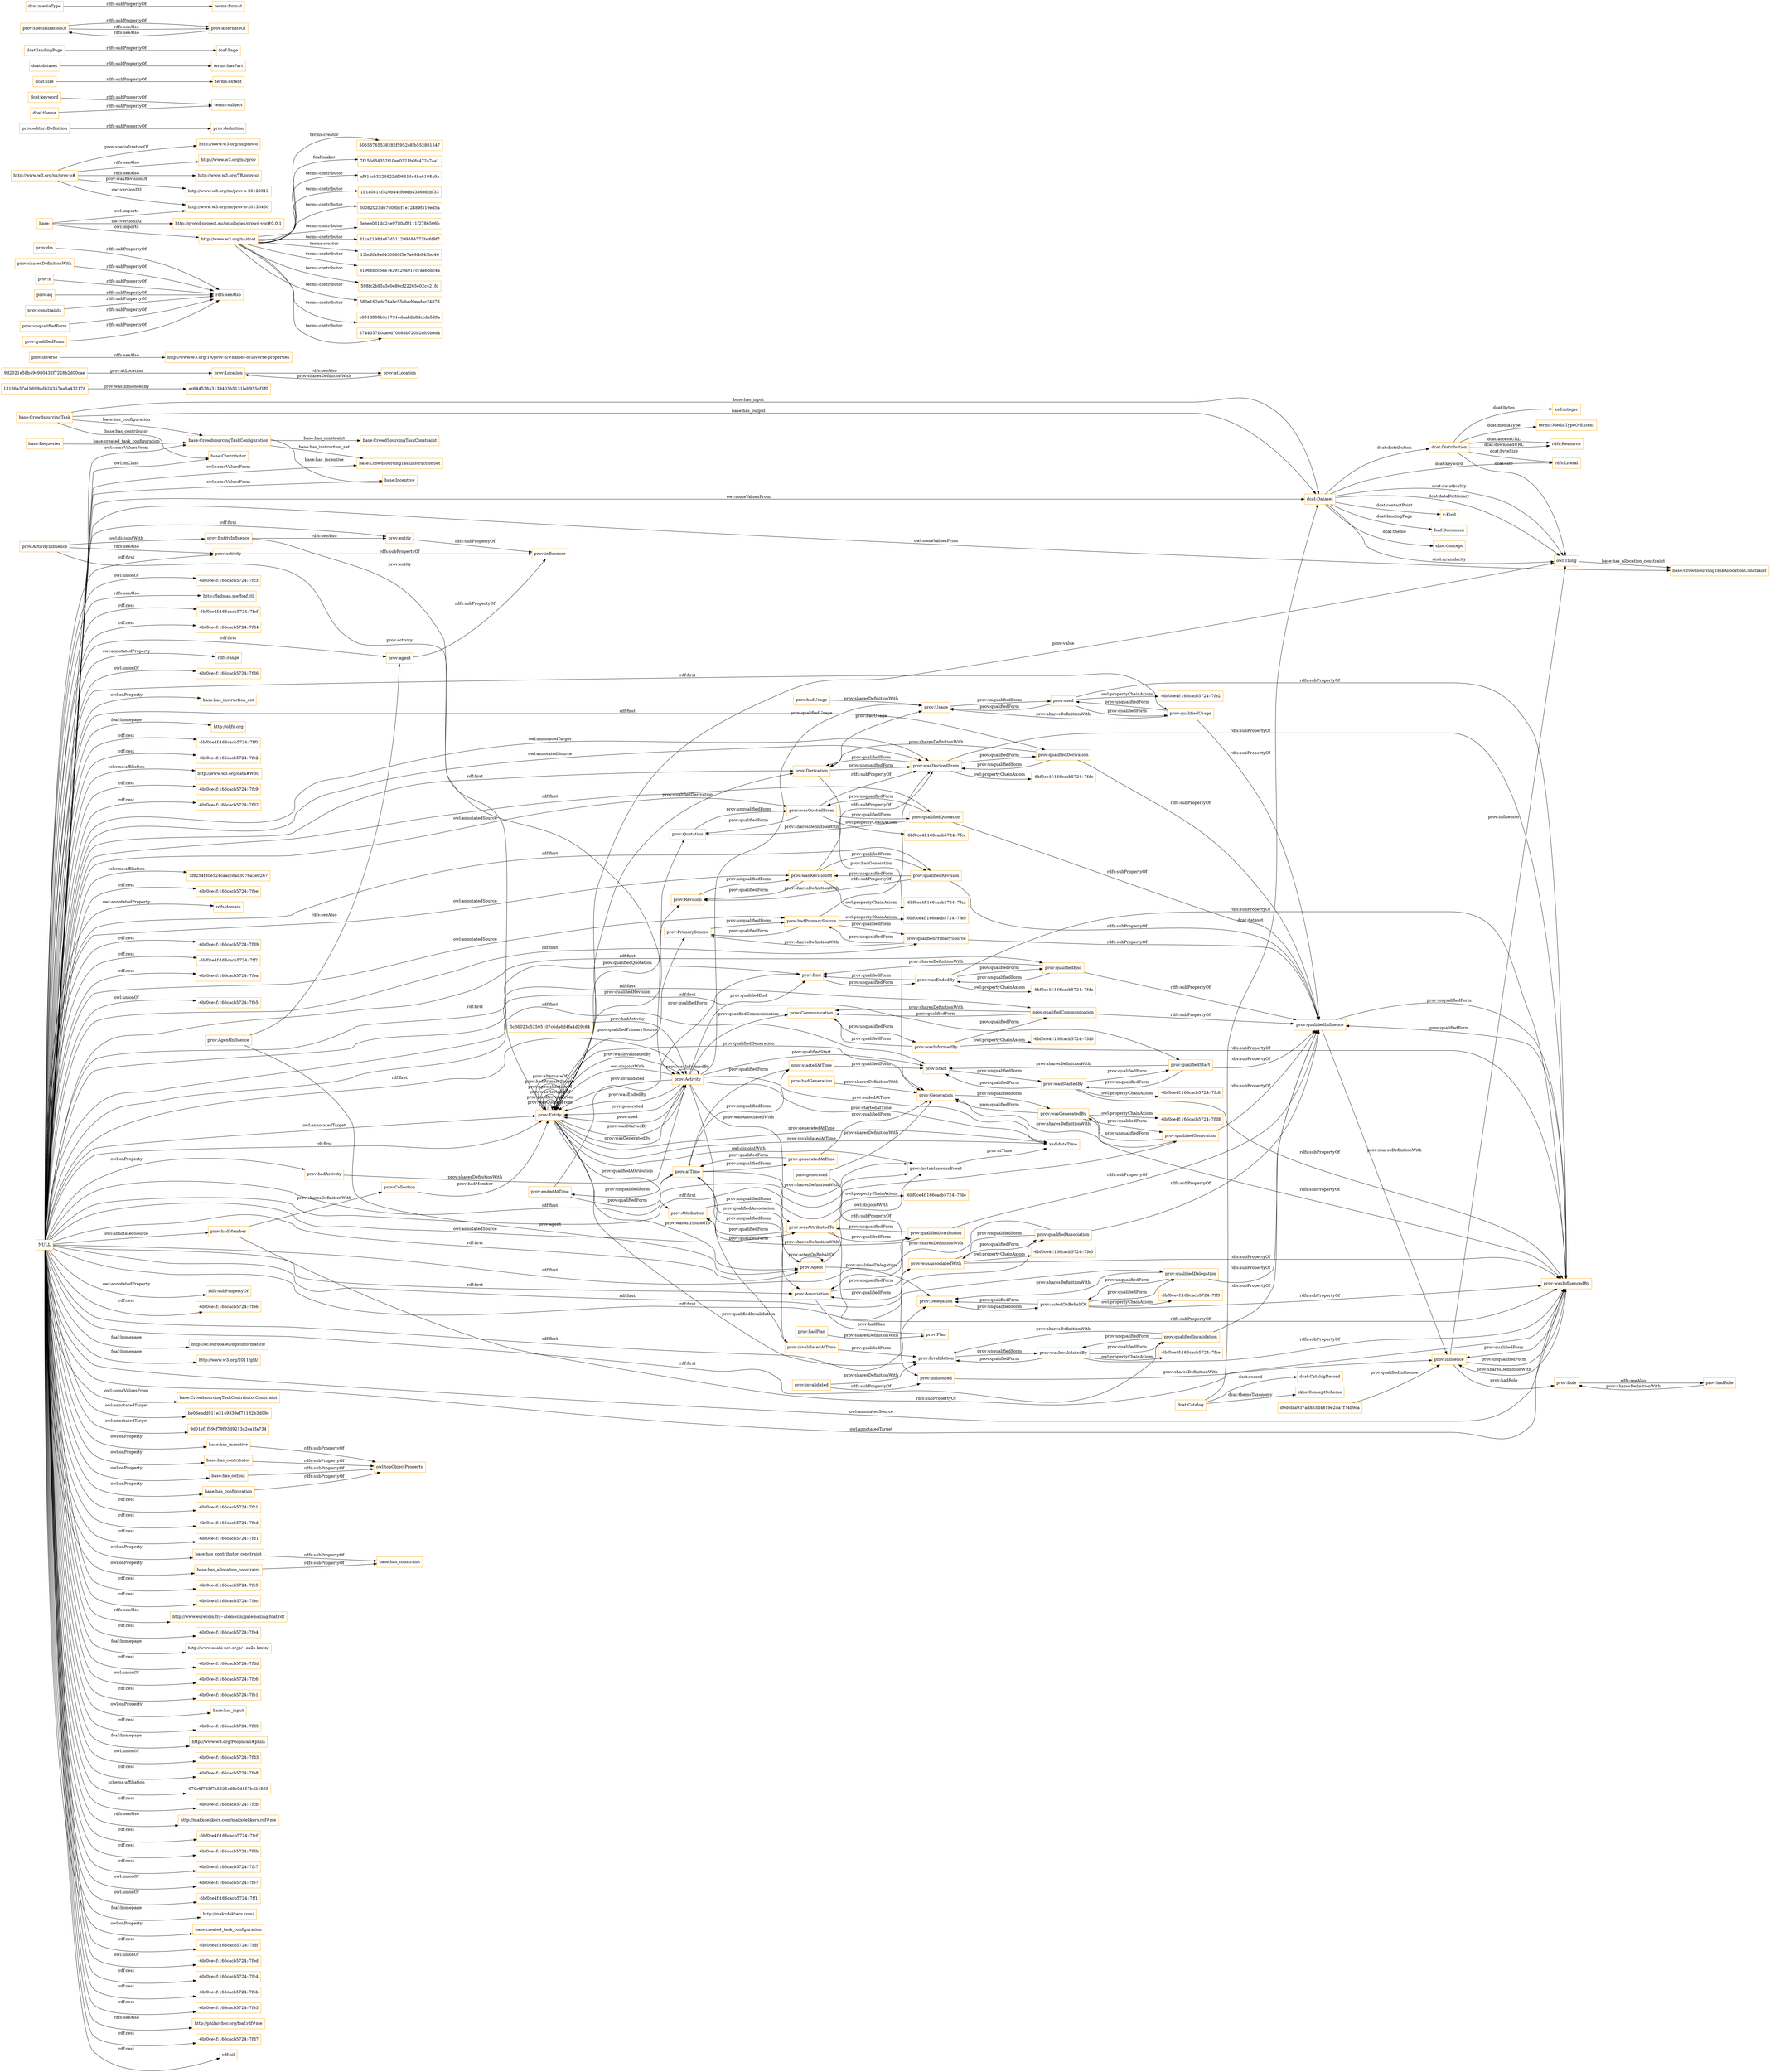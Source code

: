 digraph ar2dtool_diagram { 
rankdir=LR;
size="1501"
node [shape = rectangle, color="orange"]; "base:CrowdsourcingTaskInstructionSet" "prov:Agent" "base:Incentive" "base:CrowdsourcingTaskContributorConstraint" "base:Requester" "base:CrowdsourcingTask" "base:CrowdsourcingTaskAllocationConstraint" "base:CrowdsourcingTaskConfiguration" "base:Contributor" "base:CrowdSourcingTaskConstraint" "prov:Influence" "prov:End" "prov:Derivation" "prov:Role" "prov:Quotation" "d0d6faa937ad853d4819e2da7f74b9ca" "be06ebdd911e3149339ef71182b3d09c" "prov:Collection" "prov:InstantaneousEvent" "prov:Delegation" "prov:Invalidation" "9d01ef1f59cf79f93d9213a2ca1fa734" "prov:Usage" "prov:Attribution" "prov:PrimarySource" "owl:Thing" "prov:ActivityInfluence" "ac64453843139403b5131bdf955df1f0" "prov:Entity" "prov:Revision" "prov:Communication" "5c36023c52505107c6da6d4fa4d29c84" "prov:Association" "prov:Start" "9d2021e58b49c980432f7228b2d00cae" "131d6a37e1b699adb28357aa5a432178" "prov:Plan" "prov:EntityInfluence" "prov:Activity" "prov:Location" "prov:AgentInfluence" "prov:Generation" "dcat:Distribution" "dcat:Dataset" "dcat:CatalogRecord" "dcat:Catalog" ; /*classes style*/
	"prov:qualifiedQuotation" -> "prov:wasQuotedFrom" [ label = "prov:unqualifiedForm" ];
	"prov:qualifiedQuotation" -> "prov:Quotation" [ label = "prov:sharesDefinitionWith" ];
	"prov:qualifiedQuotation" -> "prov:qualifiedInfluence" [ label = "rdfs:subPropertyOf" ];
	"prov:inverse" -> "http://www.w3.org/TR/prov-o/#names-of-inverse-properties" [ label = "rdfs:seeAlso" ];
	"prov:atLocation" -> "prov:Location" [ label = "prov:sharesDefinitionWith" ];
	"prov:Invalidation" -> "prov:wasInvalidatedBy" [ label = "prov:unqualifiedForm" ];
	"prov:Quotation" -> "prov:wasQuotedFrom" [ label = "prov:unqualifiedForm" ];
	"prov:Location" -> "prov:atLocation" [ label = "rdfs:seeAlso" ];
	"prov:Communication" -> "prov:wasInformedBy" [ label = "prov:unqualifiedForm" ];
	"prov:dm" -> "rdfs:seeAlso" [ label = "rdfs:subPropertyOf" ];
	"base:has_configuration" -> "owl:topObjectProperty" [ label = "rdfs:subPropertyOf" ];
	"prov:ActivityInfluence" -> "prov:activity" [ label = "rdfs:seeAlso" ];
	"prov:ActivityInfluence" -> "prov:EntityInfluence" [ label = "owl:disjointWith" ];
	"prov:entity" -> "prov:influencer" [ label = "rdfs:subPropertyOf" ];
	"prov:qualifiedDelegation" -> "prov:Delegation" [ label = "prov:sharesDefinitionWith" ];
	"prov:qualifiedDelegation" -> "prov:actedOnBehalfOf" [ label = "prov:unqualifiedForm" ];
	"prov:qualifiedDelegation" -> "prov:qualifiedInfluence" [ label = "rdfs:subPropertyOf" ];
	"prov:used" -> "-6bf0ce4f:166cacb5724:-7fe2" [ label = "owl:propertyChainAxiom" ];
	"prov:used" -> "prov:wasInfluencedBy" [ label = "rdfs:subPropertyOf" ];
	"prov:used" -> "prov:Usage" [ label = "prov:qualifiedForm" ];
	"prov:used" -> "prov:qualifiedUsage" [ label = "prov:qualifiedForm" ];
	"prov:qualifiedStart" -> "prov:Start" [ label = "prov:sharesDefinitionWith" ];
	"prov:qualifiedStart" -> "prov:wasStartedBy" [ label = "prov:unqualifiedForm" ];
	"prov:qualifiedStart" -> "prov:qualifiedInfluence" [ label = "rdfs:subPropertyOf" ];
	"prov:qualifiedAssociation" -> "prov:Association" [ label = "prov:sharesDefinitionWith" ];
	"prov:qualifiedAssociation" -> "prov:wasAssociatedWith" [ label = "prov:unqualifiedForm" ];
	"prov:qualifiedAssociation" -> "prov:qualifiedInfluence" [ label = "rdfs:subPropertyOf" ];
	"prov:actedOnBehalfOf" -> "prov:qualifiedDelegation" [ label = "prov:qualifiedForm" ];
	"prov:actedOnBehalfOf" -> "prov:Delegation" [ label = "prov:qualifiedForm" ];
	"prov:actedOnBehalfOf" -> "prov:wasInfluencedBy" [ label = "rdfs:subPropertyOf" ];
	"prov:actedOnBehalfOf" -> "-6bf0ce4f:166cacb5724:-7ff3" [ label = "owl:propertyChainAxiom" ];
	"prov:qualifiedCommunication" -> "prov:Communication" [ label = "prov:sharesDefinitionWith" ];
	"prov:qualifiedCommunication" -> "prov:Communication" [ label = "prov:qualifiedForm" ];
	"prov:qualifiedCommunication" -> "prov:qualifiedInfluence" [ label = "rdfs:subPropertyOf" ];
	"prov:wasRevisionOf" -> "prov:Revision" [ label = "prov:qualifiedForm" ];
	"prov:wasRevisionOf" -> "prov:qualifiedRevision" [ label = "prov:qualifiedForm" ];
	"prov:wasRevisionOf" -> "prov:wasDerivedFrom" [ label = "rdfs:subPropertyOf" ];
	"prov:wasRevisionOf" -> "-6bf0ce4f:166cacb5724:-7fca" [ label = "owl:propertyChainAxiom" ];
	"base:has_incentive" -> "owl:topObjectProperty" [ label = "rdfs:subPropertyOf" ];
	"base:" -> "http://www.w3.org/ns/prov-o-20130430" [ label = "owl:imports" ];
	"base:" -> "http://www.w3.org/ns/dcat" [ label = "owl:imports" ];
	"base:" -> "http://qrowd-project.eu/ontologies/crowd-voc#0.0.1" [ label = "owl:versionIRI" ];
	"prov:editorsDefinition" -> "prov:definition" [ label = "rdfs:subPropertyOf" ];
	"prov:wasDerivedFrom" -> "prov:Derivation" [ label = "prov:qualifiedForm" ];
	"prov:wasDerivedFrom" -> "prov:qualifiedDerivation" [ label = "prov:qualifiedForm" ];
	"prov:wasDerivedFrom" -> "-6bf0ce4f:166cacb5724:-7fdc" [ label = "owl:propertyChainAxiom" ];
	"prov:wasDerivedFrom" -> "prov:wasInfluencedBy" [ label = "rdfs:subPropertyOf" ];
	"prov:wasEndedBy" -> "prov:qualifiedEnd" [ label = "prov:qualifiedForm" ];
	"prov:wasEndedBy" -> "prov:End" [ label = "prov:qualifiedForm" ];
	"prov:wasEndedBy" -> "prov:wasInfluencedBy" [ label = "rdfs:subPropertyOf" ];
	"prov:wasEndedBy" -> "-6bf0ce4f:166cacb5724:-7fda" [ label = "owl:propertyChainAxiom" ];
	"prov:PrimarySource" -> "prov:hadPrimarySource" [ label = "prov:unqualifiedForm" ];
	"prov:wasAttributedTo" -> "prov:Attribution" [ label = "prov:qualifiedForm" ];
	"prov:wasAttributedTo" -> "prov:wasInfluencedBy" [ label = "rdfs:subPropertyOf" ];
	"prov:wasAttributedTo" -> "prov:qualifiedAttribution" [ label = "prov:qualifiedForm" ];
	"prov:wasAttributedTo" -> "-6bf0ce4f:166cacb5724:-7fde" [ label = "owl:propertyChainAxiom" ];
	"prov:Role" -> "prov:hadRole" [ label = "rdfs:seeAlso" ];
	"dcat:keyword" -> "terms:subject" [ label = "rdfs:subPropertyOf" ];
	"prov:Attribution" -> "prov:wasAttributedTo" [ label = "prov:unqualifiedForm" ];
	"prov:hadPrimarySource" -> "-6bf0ce4f:166cacb5724:-7fe9" [ label = "owl:propertyChainAxiom" ];
	"prov:hadPrimarySource" -> "prov:PrimarySource" [ label = "prov:qualifiedForm" ];
	"prov:hadPrimarySource" -> "prov:qualifiedPrimarySource" [ label = "prov:qualifiedForm" ];
	"prov:hadPrimarySource" -> "prov:wasDerivedFrom" [ label = "rdfs:subPropertyOf" ];
	"prov:qualifiedPrimarySource" -> "prov:qualifiedInfluence" [ label = "rdfs:subPropertyOf" ];
	"prov:qualifiedPrimarySource" -> "prov:PrimarySource" [ label = "prov:sharesDefinitionWith" ];
	"prov:qualifiedPrimarySource" -> "prov:hadPrimarySource" [ label = "prov:unqualifiedForm" ];
	"prov:invalidated" -> "prov:influenced" [ label = "rdfs:subPropertyOf" ];
	"prov:invalidated" -> "prov:Invalidation" [ label = "prov:sharesDefinitionWith" ];
	"prov:generated" -> "prov:Generation" [ label = "prov:sharesDefinitionWith" ];
	"prov:generated" -> "prov:influenced" [ label = "rdfs:subPropertyOf" ];
	"prov:Delegation" -> "prov:actedOnBehalfOf" [ label = "prov:unqualifiedForm" ];
	"prov:Derivation" -> "prov:wasDerivedFrom" [ label = "prov:unqualifiedForm" ];
	"prov:Association" -> "prov:wasAssociatedWith" [ label = "prov:unqualifiedForm" ];
	"prov:qualifiedDerivation" -> "prov:wasDerivedFrom" [ label = "prov:unqualifiedForm" ];
	"prov:qualifiedDerivation" -> "prov:qualifiedInfluence" [ label = "rdfs:subPropertyOf" ];
	"prov:qualifiedDerivation" -> "prov:Derivation" [ label = "prov:sharesDefinitionWith" ];
	"prov:End" -> "prov:wasEndedBy" [ label = "prov:unqualifiedForm" ];
	"prov:wasInfluencedBy" -> "prov:Influence" [ label = "prov:sharesDefinitionWith" ];
	"prov:wasInfluencedBy" -> "prov:Influence" [ label = "prov:qualifiedForm" ];
	"prov:wasInfluencedBy" -> "prov:qualifiedInfluence" [ label = "prov:qualifiedForm" ];
	"prov:hadPlan" -> "prov:Plan" [ label = "prov:sharesDefinitionWith" ];
	"prov:Usage" -> "prov:used" [ label = "prov:unqualifiedForm" ];
	"prov:hadUsage" -> "prov:Usage" [ label = "prov:sharesDefinitionWith" ];
	"prov:hadMember" -> "prov:Collection" [ label = "prov:sharesDefinitionWith" ];
	"prov:hadMember" -> "prov:wasInfluencedBy" [ label = "rdfs:subPropertyOf" ];
	"prov:Agent" -> "prov:InstantaneousEvent" [ label = "owl:disjointWith" ];
	"dcat:size" -> "terms:extent" [ label = "rdfs:subPropertyOf" ];
	"prov:agent" -> "prov:influencer" [ label = "rdfs:subPropertyOf" ];
	"prov:hadGeneration" -> "prov:Generation" [ label = "prov:sharesDefinitionWith" ];
	"dcat:dataset" -> "terms:hasPart" [ label = "rdfs:subPropertyOf" ];
	"dcat:landingPage" -> "foaf:Page" [ label = "rdfs:subPropertyOf" ];
	"prov:Start" -> "prov:wasStartedBy" [ label = "prov:unqualifiedForm" ];
	"prov:Revision" -> "prov:wasRevisionOf" [ label = "prov:unqualifiedForm" ];
	"base:has_contributor" -> "owl:topObjectProperty" [ label = "rdfs:subPropertyOf" ];
	"prov:qualifiedGeneration" -> "prov:wasGeneratedBy" [ label = "prov:unqualifiedForm" ];
	"prov:qualifiedGeneration" -> "prov:qualifiedInfluence" [ label = "rdfs:subPropertyOf" ];
	"prov:qualifiedGeneration" -> "prov:Generation" [ label = "prov:sharesDefinitionWith" ];
	"NULL" -> "-6bf0ce4f:166cacb5724:-7fc1" [ label = "rdf:rest" ];
	"NULL" -> "prov:Start" [ label = "rdf:first" ];
	"NULL" -> "prov:qualifiedRevision" [ label = "rdf:first" ];
	"NULL" -> "-6bf0ce4f:166cacb5724:-7fcd" [ label = "rdf:rest" ];
	"NULL" -> "prov:qualifiedStart" [ label = "rdf:first" ];
	"NULL" -> "-6bf0ce4f:166cacb5724:-7fd1" [ label = "rdf:rest" ];
	"NULL" -> "base:has_allocation_constraint" [ label = "owl:onProperty" ];
	"NULL" -> "prov:wasInfluencedBy" [ label = "owl:annotatedTarget" ];
	"NULL" -> "-6bf0ce4f:166cacb5724:-7fc5" [ label = "rdf:rest" ];
	"NULL" -> "-6bf0ce4f:166cacb5724:-7fec" [ label = "rdf:rest" ];
	"NULL" -> "http://www.eurecom.fr/~atemezin/gatemezing-foaf.rdf" [ label = "rdfs:seeAlso" ];
	"NULL" -> "-6bf0ce4f:166cacb5724:-7fe4" [ label = "rdf:rest" ];
	"NULL" -> "http://www.asahi-net.or.jp/~ax2s-kmtn/" [ label = "foaf:homepage" ];
	"NULL" -> "-6bf0ce4f:166cacb5724:-7fdd" [ label = "rdf:rest" ];
	"NULL" -> "base:CrowdsourcingTaskInstructionSet" [ label = "owl:someValuesFrom" ];
	"NULL" -> "-6bf0ce4f:166cacb5724:-7fc6" [ label = "owl:unionOf" ];
	"NULL" -> "prov:hadMember" [ label = "owl:annotatedSource" ];
	"NULL" -> "prov:Derivation" [ label = "rdf:first" ];
	"NULL" -> "-6bf0ce4f:166cacb5724:-7fe1" [ label = "rdf:rest" ];
	"NULL" -> "prov:qualifiedAssociation" [ label = "rdf:first" ];
	"NULL" -> "base:has_input" [ label = "owl:onProperty" ];
	"NULL" -> "-6bf0ce4f:166cacb5724:-7fd5" [ label = "rdf:rest" ];
	"NULL" -> "http://www.w3.org/People/all#phila" [ label = "foaf:homepage" ];
	"NULL" -> "-6bf0ce4f:166cacb5724:-7fd3" [ label = "owl:unionOf" ];
	"NULL" -> "dcat:Dataset" [ label = "owl:someValuesFrom" ];
	"NULL" -> "-6bf0ce4f:166cacb5724:-7fe8" [ label = "rdf:rest" ];
	"NULL" -> "070c6f783f7a5625cd8c0d157bd24883" [ label = "schema:affiliation" ];
	"NULL" -> "-6bf0ce4f:166cacb5724:-7fcb" [ label = "rdf:rest" ];
	"NULL" -> "prov:wasDerivedFrom" [ label = "owl:annotatedSource" ];
	"NULL" -> "prov:wasInfluencedBy" [ label = "owl:annotatedSource" ];
	"NULL" -> "prov:wasDerivedFrom" [ label = "owl:annotatedTarget" ];
	"NULL" -> "prov:qualifiedCommunication" [ label = "rdf:first" ];
	"NULL" -> "http://makxdekkers.com/makxdekkers.rdf#me" [ label = "rdfs:seeAlso" ];
	"NULL" -> "-6bf0ce4f:166cacb5724:-7fcf" [ label = "rdf:rest" ];
	"NULL" -> "prov:qualifiedPrimarySource" [ label = "rdf:first" ];
	"NULL" -> "-6bf0ce4f:166cacb5724:-7fdb" [ label = "rdf:rest" ];
	"NULL" -> "base:has_contributor_constraint" [ label = "owl:onProperty" ];
	"NULL" -> "base:CrowdsourcingTaskConfiguration" [ label = "owl:someValuesFrom" ];
	"NULL" -> "be06ebdd911e3149339ef71182b3d09c" [ label = "owl:annotatedTarget" ];
	"NULL" -> "-6bf0ce4f:166cacb5724:-7fc7" [ label = "rdf:rest" ];
	"NULL" -> "-6bf0ce4f:166cacb5724:-7fe7" [ label = "owl:unionOf" ];
	"NULL" -> "base:Incentive" [ label = "owl:someValuesFrom" ];
	"NULL" -> "-6bf0ce4f:166cacb5724:-7ff1" [ label = "owl:unionOf" ];
	"NULL" -> "http://makxdekkers.com/" [ label = "foaf:homepage" ];
	"NULL" -> "base:has_configuration" [ label = "owl:onProperty" ];
	"NULL" -> "prov:wasAttributedTo" [ label = "owl:annotatedSource" ];
	"NULL" -> "base:created_task_configuration" [ label = "owl:onProperty" ];
	"NULL" -> "-6bf0ce4f:166cacb5724:-7fdf" [ label = "rdf:rest" ];
	"NULL" -> "prov:Entity" [ label = "rdf:first" ];
	"NULL" -> "-6bf0ce4f:166cacb5724:-7fed" [ label = "owl:unionOf" ];
	"NULL" -> "-6bf0ce4f:166cacb5724:-7fc4" [ label = "rdf:rest" ];
	"NULL" -> "prov:entity" [ label = "rdf:first" ];
	"NULL" -> "-6bf0ce4f:166cacb5724:-7feb" [ label = "rdf:rest" ];
	"NULL" -> "prov:qualifiedUsage" [ label = "rdf:first" ];
	"NULL" -> "-6bf0ce4f:166cacb5724:-7fe3" [ label = "rdf:rest" ];
	"NULL" -> "base:CrowdsourcingTaskContributorConstraint" [ label = "owl:someValuesFrom" ];
	"NULL" -> "prov:Delegation" [ label = "rdf:first" ];
	"NULL" -> "prov:Entity" [ label = "owl:annotatedTarget" ];
	"NULL" -> "http://philarcher.org/foaf.rdf#me" [ label = "rdfs:seeAlso" ];
	"NULL" -> "-6bf0ce4f:166cacb5724:-7fd7" [ label = "rdf:rest" ];
	"NULL" -> "prov:wasQuotedFrom" [ label = "owl:annotatedSource" ];
	"NULL" -> "rdf:nil" [ label = "rdf:rest" ];
	"NULL" -> "-6bf0ce4f:166cacb5724:-7fc3" [ label = "owl:unionOf" ];
	"NULL" -> "base:CrowdsourcingTaskAllocationConstraint" [ label = "owl:someValuesFrom" ];
	"NULL" -> "base:has_incentive" [ label = "owl:onProperty" ];
	"NULL" -> "http://fadmaa.me/foaf.ttl" [ label = "rdfs:seeAlso" ];
	"NULL" -> "-6bf0ce4f:166cacb5724:-7fef" [ label = "rdf:rest" ];
	"NULL" -> "prov:qualifiedInvalidation" [ label = "rdf:first" ];
	"NULL" -> "base:has_contributor" [ label = "owl:onProperty" ];
	"NULL" -> "-6bf0ce4f:166cacb5724:-7fd4" [ label = "rdf:rest" ];
	"NULL" -> "9d01ef1f59cf79f93d9213a2ca1fa734" [ label = "owl:annotatedTarget" ];
	"NULL" -> "prov:agent" [ label = "rdf:first" ];
	"NULL" -> "prov:qualifiedEnd" [ label = "rdf:first" ];
	"NULL" -> "prov:Activity" [ label = "rdf:first" ];
	"NULL" -> "prov:End" [ label = "rdf:first" ];
	"NULL" -> "rdfs:range" [ label = "owl:annotatedProperty" ];
	"NULL" -> "-6bf0ce4f:166cacb5724:-7fd6" [ label = "owl:unionOf" ];
	"NULL" -> "base:has_instruction_set" [ label = "owl:onProperty" ];
	"NULL" -> "prov:Association" [ label = "rdf:first" ];
	"NULL" -> "http://okfn.org" [ label = "foaf:homepage" ];
	"NULL" -> "-6bf0ce4f:166cacb5724:-7ff0" [ label = "rdf:rest" ];
	"NULL" -> "-6bf0ce4f:166cacb5724:-7fc2" [ label = "rdf:rest" ];
	"NULL" -> "prov:activity" [ label = "rdf:first" ];
	"NULL" -> "base:has_output" [ label = "owl:onProperty" ];
	"NULL" -> "http://www.w3.org/data#W3C" [ label = "schema:affiliation" ];
	"NULL" -> "prov:InstantaneousEvent" [ label = "rdf:first" ];
	"NULL" -> "prov:qualifiedDelegation" [ label = "rdf:first" ];
	"NULL" -> "-6bf0ce4f:166cacb5724:-7fc9" [ label = "rdf:rest" ];
	"NULL" -> "prov:qualifiedDerivation" [ label = "rdf:first" ];
	"NULL" -> "-6bf0ce4f:166cacb5724:-7fd2" [ label = "rdf:rest" ];
	"NULL" -> "prov:qualifiedGeneration" [ label = "rdf:first" ];
	"NULL" -> "prov:wasRevisionOf" [ label = "owl:annotatedSource" ];
	"NULL" -> "prov:qualifiedAttribution" [ label = "rdf:first" ];
	"NULL" -> "rdfs:domain" [ label = "owl:annotatedProperty" ];
	"NULL" -> "prov:hadActivity" [ label = "owl:onProperty" ];
	"NULL" -> "prov:hadPrimarySource" [ label = "owl:annotatedSource" ];
	"NULL" -> "-6bf0ce4f:166cacb5724:-7fd9" [ label = "rdf:rest" ];
	"NULL" -> "-6bf0ce4f:166cacb5724:-7fea" [ label = "rdf:rest" ];
	"NULL" -> "3f8254f30e524caaccdad3076a3e0267" [ label = "schema:affiliation" ];
	"NULL" -> "-6bf0ce4f:166cacb5724:-7fee" [ label = "rdf:rest" ];
	"NULL" -> "-6bf0ce4f:166cacb5724:-7ff2" [ label = "rdf:rest" ];
	"NULL" -> "-6bf0ce4f:166cacb5724:-7fe5" [ label = "owl:unionOf" ];
	"NULL" -> "rdfs:subPropertyOf" [ label = "owl:annotatedProperty" ];
	"NULL" -> "prov:Agent" [ label = "rdf:first" ];
	"NULL" -> "-6bf0ce4f:166cacb5724:-7fe6" [ label = "rdf:rest" ];
	"NULL" -> "http://ec.europa.eu/dgs/informatics/" [ label = "foaf:homepage" ];
	"NULL" -> "http://www.w3.org/2011/gld/" [ label = "foaf:homepage" ];
	"NULL" -> "prov:qualifiedQuotation" [ label = "rdf:first" ];
	"NULL" -> "base:Contributor" [ label = "owl:onClass" ];
	"prov:influenced" -> "prov:Influence" [ label = "prov:sharesDefinitionWith" ];
	"prov:EntityInfluence" -> "prov:entity" [ label = "rdfs:seeAlso" ];
	"prov:hadActivity" -> "prov:Activity" [ label = "prov:sharesDefinitionWith" ];
	"http://www.w3.org/ns/dcat" -> "50653765538282f5952c8fb552881547" [ label = "terms:creator" ];
	"http://www.w3.org/ns/dcat" -> "7f156d34352f10ee0321b0fd472a7aa1" [ label = "foaf:maker" ];
	"http://www.w3.org/ns/dcat" -> "af91ccb3224622df96414e4ba6108a9a" [ label = "terms:contributor" ];
	"http://www.w3.org/ns/dcat" -> "1b1a0814f520b44cf6eeb4386edcbf33" [ label = "terms:contributor" ];
	"http://www.w3.org/ns/dcat" -> "50082023d67608bcf1e12489f519ed5a" [ label = "terms:contributor" ];
	"http://www.w3.org/ns/dcat" -> "3eeee0d1dd24e9780af8111f2786506b" [ label = "terms:contributor" ];
	"http://www.w3.org/ns/dcat" -> "81ca2198da67d511299584773bd6f9f7" [ label = "terms:contributor" ];
	"http://www.w3.org/ns/dcat" -> "13bc8fa9a6430880f5e7a69fb945bd46" [ label = "terms:creator" ];
	"http://www.w3.org/ns/dcat" -> "81966bcc6ea7429529a917c7aa63bc4a" [ label = "terms:contributor" ];
	"http://www.w3.org/ns/dcat" -> "598fc2b95a5c0e86cf22265e02c421fd" [ label = "terms:contributor" ];
	"http://www.w3.org/ns/dcat" -> "580e162edc76abc55cbad0eedac2487d" [ label = "terms:contributor" ];
	"http://www.w3.org/ns/dcat" -> "e031d858b3c1731edaab2a8dccda5d9a" [ label = "terms:contributor" ];
	"http://www.w3.org/ns/dcat" -> "3744357b0aa0d70b88b720b2cfc0beda" [ label = "terms:contributor" ];
	"prov:sharesDefinitionWith" -> "rdfs:seeAlso" [ label = "rdfs:subPropertyOf" ];
	"dcat:theme" -> "terms:subject" [ label = "rdfs:subPropertyOf" ];
	"prov:qualifiedInvalidation" -> "prov:Invalidation" [ label = "prov:sharesDefinitionWith" ];
	"prov:qualifiedInvalidation" -> "prov:wasInvalidatedBy" [ label = "prov:unqualifiedForm" ];
	"prov:qualifiedInvalidation" -> "prov:qualifiedInfluence" [ label = "rdfs:subPropertyOf" ];
	"prov:startedAtTime" -> "prov:Start" [ label = "prov:qualifiedForm" ];
	"prov:startedAtTime" -> "prov:atTime" [ label = "prov:qualifiedForm" ];
	"prov:wasAssociatedWith" -> "prov:Association" [ label = "prov:qualifiedForm" ];
	"prov:wasAssociatedWith" -> "prov:wasInfluencedBy" [ label = "rdfs:subPropertyOf" ];
	"prov:wasAssociatedWith" -> "prov:qualifiedAssociation" [ label = "prov:qualifiedForm" ];
	"prov:wasAssociatedWith" -> "-6bf0ce4f:166cacb5724:-7fe0" [ label = "owl:propertyChainAxiom" ];
	"prov:endedAtTime" -> "prov:End" [ label = "prov:qualifiedForm" ];
	"prov:endedAtTime" -> "prov:atTime" [ label = "prov:qualifiedForm" ];
	"prov:AgentInfluence" -> "prov:agent" [ label = "rdfs:seeAlso" ];
	"prov:hadRole" -> "prov:Role" [ label = "prov:sharesDefinitionWith" ];
	"prov:activity" -> "prov:influencer" [ label = "rdfs:subPropertyOf" ];
	"prov:qualifiedInfluence" -> "prov:wasInfluencedBy" [ label = "prov:unqualifiedForm" ];
	"prov:qualifiedInfluence" -> "prov:Influence" [ label = "prov:sharesDefinitionWith" ];
	"prov:wasQuotedFrom" -> "-6bf0ce4f:166cacb5724:-7fcc" [ label = "owl:propertyChainAxiom" ];
	"prov:wasQuotedFrom" -> "prov:wasDerivedFrom" [ label = "rdfs:subPropertyOf" ];
	"prov:wasQuotedFrom" -> "prov:qualifiedQuotation" [ label = "prov:qualifiedForm" ];
	"prov:wasQuotedFrom" -> "prov:Quotation" [ label = "prov:qualifiedForm" ];
	"prov:n" -> "rdfs:seeAlso" [ label = "rdfs:subPropertyOf" ];
	"prov:wasInformedBy" -> "-6bf0ce4f:166cacb5724:-7fd0" [ label = "owl:propertyChainAxiom" ];
	"prov:wasInformedBy" -> "prov:wasInfluencedBy" [ label = "rdfs:subPropertyOf" ];
	"prov:wasInformedBy" -> "prov:qualifiedCommunication" [ label = "prov:qualifiedForm" ];
	"prov:wasInformedBy" -> "prov:Communication" [ label = "prov:qualifiedForm" ];
	"prov:aq" -> "rdfs:seeAlso" [ label = "rdfs:subPropertyOf" ];
	"prov:atTime" -> "prov:invalidatedAtTime" [ label = "prov:unqualifiedForm" ];
	"prov:atTime" -> "prov:startedAtTime" [ label = "prov:unqualifiedForm" ];
	"prov:atTime" -> "prov:generatedAtTime" [ label = "prov:unqualifiedForm" ];
	"prov:atTime" -> "prov:endedAtTime" [ label = "prov:unqualifiedForm" ];
	"prov:atTime" -> "prov:InstantaneousEvent" [ label = "prov:sharesDefinitionWith" ];
	"prov:constraints" -> "rdfs:seeAlso" [ label = "rdfs:subPropertyOf" ];
	"http://www.w3.org/ns/prov-o#" -> "http://www.w3.org/ns/prov-o-20120312" [ label = "prov:wasRevisionOf" ];
	"http://www.w3.org/ns/prov-o#" -> "http://www.w3.org/ns/prov-o" [ label = "prov:specializationOf" ];
	"http://www.w3.org/ns/prov-o#" -> "http://www.w3.org/ns/prov-o-20130430" [ label = "owl:versionIRI" ];
	"http://www.w3.org/ns/prov-o#" -> "http://www.w3.org/ns/prov" [ label = "rdfs:seeAlso" ];
	"http://www.w3.org/ns/prov-o#" -> "http://www.w3.org/TR/prov-o/" [ label = "rdfs:seeAlso" ];
	"prov:qualifiedEnd" -> "prov:qualifiedInfluence" [ label = "rdfs:subPropertyOf" ];
	"prov:qualifiedEnd" -> "prov:wasEndedBy" [ label = "prov:unqualifiedForm" ];
	"prov:qualifiedEnd" -> "prov:End" [ label = "prov:sharesDefinitionWith" ];
	"prov:qualifiedUsage" -> "prov:qualifiedInfluence" [ label = "rdfs:subPropertyOf" ];
	"prov:qualifiedUsage" -> "prov:Usage" [ label = "prov:sharesDefinitionWith" ];
	"prov:qualifiedUsage" -> "prov:used" [ label = "prov:unqualifiedForm" ];
	"prov:Influence" -> "prov:wasInfluencedBy" [ label = "prov:unqualifiedForm" ];
	"base:has_contributor_constraint" -> "base:has_constraint" [ label = "rdfs:subPropertyOf" ];
	"prov:Generation" -> "prov:wasGeneratedBy" [ label = "prov:unqualifiedForm" ];
	"prov:qualifiedAttribution" -> "prov:qualifiedInfluence" [ label = "rdfs:subPropertyOf" ];
	"prov:qualifiedAttribution" -> "prov:wasAttributedTo" [ label = "prov:unqualifiedForm" ];
	"prov:qualifiedAttribution" -> "prov:Attribution" [ label = "prov:sharesDefinitionWith" ];
	"prov:wasStartedBy" -> "prov:qualifiedStart" [ label = "prov:qualifiedForm" ];
	"prov:wasStartedBy" -> "prov:wasInfluencedBy" [ label = "rdfs:subPropertyOf" ];
	"prov:wasStartedBy" -> "prov:Start" [ label = "prov:qualifiedForm" ];
	"prov:wasStartedBy" -> "-6bf0ce4f:166cacb5724:-7fc8" [ label = "owl:propertyChainAxiom" ];
	"prov:invalidatedAtTime" -> "prov:atTime" [ label = "prov:qualifiedForm" ];
	"prov:invalidatedAtTime" -> "prov:Invalidation" [ label = "prov:qualifiedForm" ];
	"prov:Entity" -> "prov:InstantaneousEvent" [ label = "owl:disjointWith" ];
	"prov:wasGeneratedBy" -> "prov:wasInfluencedBy" [ label = "rdfs:subPropertyOf" ];
	"prov:wasGeneratedBy" -> "prov:Generation" [ label = "prov:qualifiedForm" ];
	"prov:wasGeneratedBy" -> "prov:qualifiedGeneration" [ label = "prov:qualifiedForm" ];
	"prov:wasGeneratedBy" -> "-6bf0ce4f:166cacb5724:-7fd8" [ label = "owl:propertyChainAxiom" ];
	"prov:specializationOf" -> "prov:alternateOf" [ label = "rdfs:subPropertyOf" ];
	"prov:specializationOf" -> "prov:alternateOf" [ label = "rdfs:seeAlso" ];
	"prov:unqualifiedForm" -> "rdfs:seeAlso" [ label = "rdfs:subPropertyOf" ];
	"prov:wasInvalidatedBy" -> "prov:wasInfluencedBy" [ label = "rdfs:subPropertyOf" ];
	"prov:wasInvalidatedBy" -> "prov:qualifiedInvalidation" [ label = "prov:qualifiedForm" ];
	"prov:wasInvalidatedBy" -> "-6bf0ce4f:166cacb5724:-7fce" [ label = "owl:propertyChainAxiom" ];
	"prov:wasInvalidatedBy" -> "prov:Invalidation" [ label = "prov:qualifiedForm" ];
	"base:has_allocation_constraint" -> "base:has_constraint" [ label = "rdfs:subPropertyOf" ];
	"base:has_output" -> "owl:topObjectProperty" [ label = "rdfs:subPropertyOf" ];
	"prov:qualifiedForm" -> "rdfs:seeAlso" [ label = "rdfs:subPropertyOf" ];
	"prov:qualifiedRevision" -> "prov:qualifiedInfluence" [ label = "rdfs:subPropertyOf" ];
	"prov:qualifiedRevision" -> "prov:wasRevisionOf" [ label = "prov:unqualifiedForm" ];
	"prov:qualifiedRevision" -> "prov:Revision" [ label = "prov:sharesDefinitionWith" ];
	"dcat:mediaType" -> "terms:format" [ label = "rdfs:subPropertyOf" ];
	"prov:Activity" -> "prov:Entity" [ label = "owl:disjointWith" ];
	"prov:generatedAtTime" -> "prov:atTime" [ label = "prov:qualifiedForm" ];
	"prov:generatedAtTime" -> "prov:Generation" [ label = "prov:qualifiedForm" ];
	"prov:alternateOf" -> "prov:specializationOf" [ label = "rdfs:seeAlso" ];
	"dcat:Distribution" -> "rdfs:Resource" [ label = "dcat:downloadURL" ];
	"base:CrowdsourcingTask" -> "dcat:Dataset" [ label = "base:has_input" ];
	"prov:Activity" -> "prov:Agent" [ label = "prov:wasAssociatedWith" ];
	"prov:Activity" -> "prov:Association" [ label = "prov:qualifiedAssociation" ];
	"prov:Association" -> "prov:Plan" [ label = "prov:hadPlan" ];
	"prov:Entity" -> "prov:Invalidation" [ label = "prov:qualifiedInvalidation" ];
	"131d6a37e1b699adb28357aa5a432178" -> "ac64453843139403b5131bdf955df1f0" [ label = "prov:wasInfluencedBy" ];
	"prov:Activity" -> "prov:Usage" [ label = "prov:qualifiedUsage" ];
	"prov:Activity" -> "prov:Activity" [ label = "prov:wasInformedBy" ];
	"prov:Activity" -> "prov:Entity" [ label = "prov:invalidated" ];
	"prov:Derivation" -> "prov:Usage" [ label = "prov:hadUsage" ];
	"prov:Activity" -> "xsd:dateTime" [ label = "prov:startedAtTime" ];
	"dcat:Dataset" -> "v:Kind" [ label = "dcat:contactPoint" ];
	"prov:Entity" -> "prov:Entity" [ label = "prov:wasQuotedFrom" ];
	"prov:Activity" -> "prov:Communication" [ label = "prov:qualifiedCommunication" ];
	"dcat:Dataset" -> "owl:Thing" [ label = "dcat:dataDictionary" ];
	"prov:Agent" -> "prov:Agent" [ label = "prov:actedOnBehalfOf" ];
	"prov:Derivation" -> "prov:Generation" [ label = "prov:hadGeneration" ];
	"dcat:Catalog" -> "dcat:Dataset" [ label = "dcat:dataset" ];
	"prov:Agent" -> "prov:Delegation" [ label = "prov:qualifiedDelegation" ];
	"dcat:Dataset" -> "rdfs:Literal" [ label = "dcat:keyword" ];
	"base:Requester" -> "base:CrowdsourcingTaskConfiguration" [ label = "base:created_task_configuration" ];
	"prov:Entity" -> "prov:Activity" [ label = "prov:wasGeneratedBy" ];
	"prov:Activity" -> "prov:End" [ label = "prov:qualifiedEnd" ];
	"dcat:Dataset" -> "owl:Thing" [ label = "dcat:granularity" ];
	"prov:Activity" -> "prov:Entity" [ label = "prov:wasEndedBy" ];
	"dcat:Distribution" -> "rdfs:Resource" [ label = "dcat:accessURL" ];
	"prov:Entity" -> "prov:Entity" [ label = "prov:wasDerivedFrom" ];
	"d0d6faa937ad853d4819e2da7f74b9ca" -> "prov:Influence" [ label = "prov:qualifiedInfluence" ];
	"prov:Entity" -> "xsd:dateTime" [ label = "prov:invalidatedAtTime" ];
	"prov:Entity" -> "prov:Entity" [ label = "prov:wasRevisionOf" ];
	"base:CrowdsourcingTask" -> "base:Contributor" [ label = "base:has_contributor" ];
	"prov:Entity" -> "prov:Agent" [ label = "prov:wasAttributedTo" ];
	"dcat:Distribution" -> "terms:MediaTypeOrExtent" [ label = "dcat:mediaType" ];
	"prov:EntityInfluence" -> "prov:Entity" [ label = "prov:entity" ];
	"prov:Entity" -> "prov:PrimarySource" [ label = "prov:qualifiedPrimarySource" ];
	"dcat:Catalog" -> "skos:ConceptScheme" [ label = "dcat:themeTaxonomy" ];
	"5c36023c52505107c6da6d4fa4d29c84" -> "prov:Activity" [ label = "prov:hadActivity" ];
	"prov:Influence" -> "prov:Role" [ label = "prov:hadRole" ];
	"base:CrowdsourcingTaskConfiguration" -> "base:Incentive" [ label = "base:has_incentive" ];
	"prov:Entity" -> "xsd:dateTime" [ label = "prov:generatedAtTime" ];
	"prov:Entity" -> "prov:Revision" [ label = "prov:qualifiedRevision" ];
	"prov:Entity" -> "prov:Attribution" [ label = "prov:qualifiedAttribution" ];
	"dcat:Distribution" -> "xsd:integer" [ label = "dcat:bytes" ];
	"base:CrowdsourcingTaskConfiguration" -> "base:CrowdsourcingTaskInstructionSet" [ label = "base:has_instruction_set" ];
	"prov:Activity" -> "prov:Entity" [ label = "prov:generated" ];
	"dcat:Distribution" -> "owl:Thing" [ label = "dcat:size" ];
	"dcat:Dataset" -> "foaf:Document" [ label = "dcat:landingPage" ];
	"dcat:Catalog" -> "dcat:CatalogRecord" [ label = "dcat:record" ];
	"prov:Entity" -> "prov:Derivation" [ label = "prov:qualifiedDerivation" ];
	"prov:Entity" -> "prov:Quotation" [ label = "prov:qualifiedQuotation" ];
	"prov:Entity" -> "prov:Entity" [ label = "prov:specializationOf" ];
	"base:CrowdsourcingTask" -> "base:CrowdsourcingTaskConfiguration" [ label = "base:has_configuration" ];
	"prov:Activity" -> "xsd:dateTime" [ label = "prov:endedAtTime" ];
	"base:CrowdsourcingTaskConfiguration" -> "base:CrowdSourcingTaskConstraint" [ label = "base:has_constraint" ];
	"dcat:Distribution" -> "rdfs:Literal" [ label = "dcat:byteSize" ];
	"prov:Influence" -> "owl:Thing" [ label = "prov:influencer" ];
	"prov:Activity" -> "prov:Start" [ label = "prov:qualifiedStart" ];
	"prov:InstantaneousEvent" -> "xsd:dateTime" [ label = "prov:atTime" ];
	"prov:Entity" -> "owl:Thing" [ label = "prov:value" ];
	"prov:ActivityInfluence" -> "prov:Activity" [ label = "prov:activity" ];
	"base:CrowdsourcingTask" -> "dcat:Dataset" [ label = "base:has_output" ];
	"9d2021e58b49c980432f7228b2d00cae" -> "prov:Location" [ label = "prov:atLocation" ];
	"dcat:Dataset" -> "dcat:Distribution" [ label = "dcat:distribution" ];
	"prov:Collection" -> "prov:Entity" [ label = "prov:hadMember" ];
	"owl:Thing" -> "base:CrowdsourcingTaskAllocationConstraint" [ label = "base:has_allocation_constraint" ];
	"prov:Activity" -> "prov:Entity" [ label = "prov:used" ];
	"prov:Entity" -> "prov:Generation" [ label = "prov:qualifiedGeneration" ];
	"prov:Entity" -> "prov:Entity" [ label = "prov:hadPrimarySource" ];
	"prov:Entity" -> "prov:Entity" [ label = "prov:alternateOf" ];
	"prov:Activity" -> "prov:Entity" [ label = "prov:wasStartedBy" ];
	"prov:AgentInfluence" -> "prov:Agent" [ label = "prov:agent" ];
	"dcat:Dataset" -> "skos:Concept" [ label = "dcat:theme" ];
	"dcat:Dataset" -> "owl:Thing" [ label = "dcat:dataQuality" ];
	"prov:Entity" -> "prov:Activity" [ label = "prov:wasInvalidatedBy" ];

}
